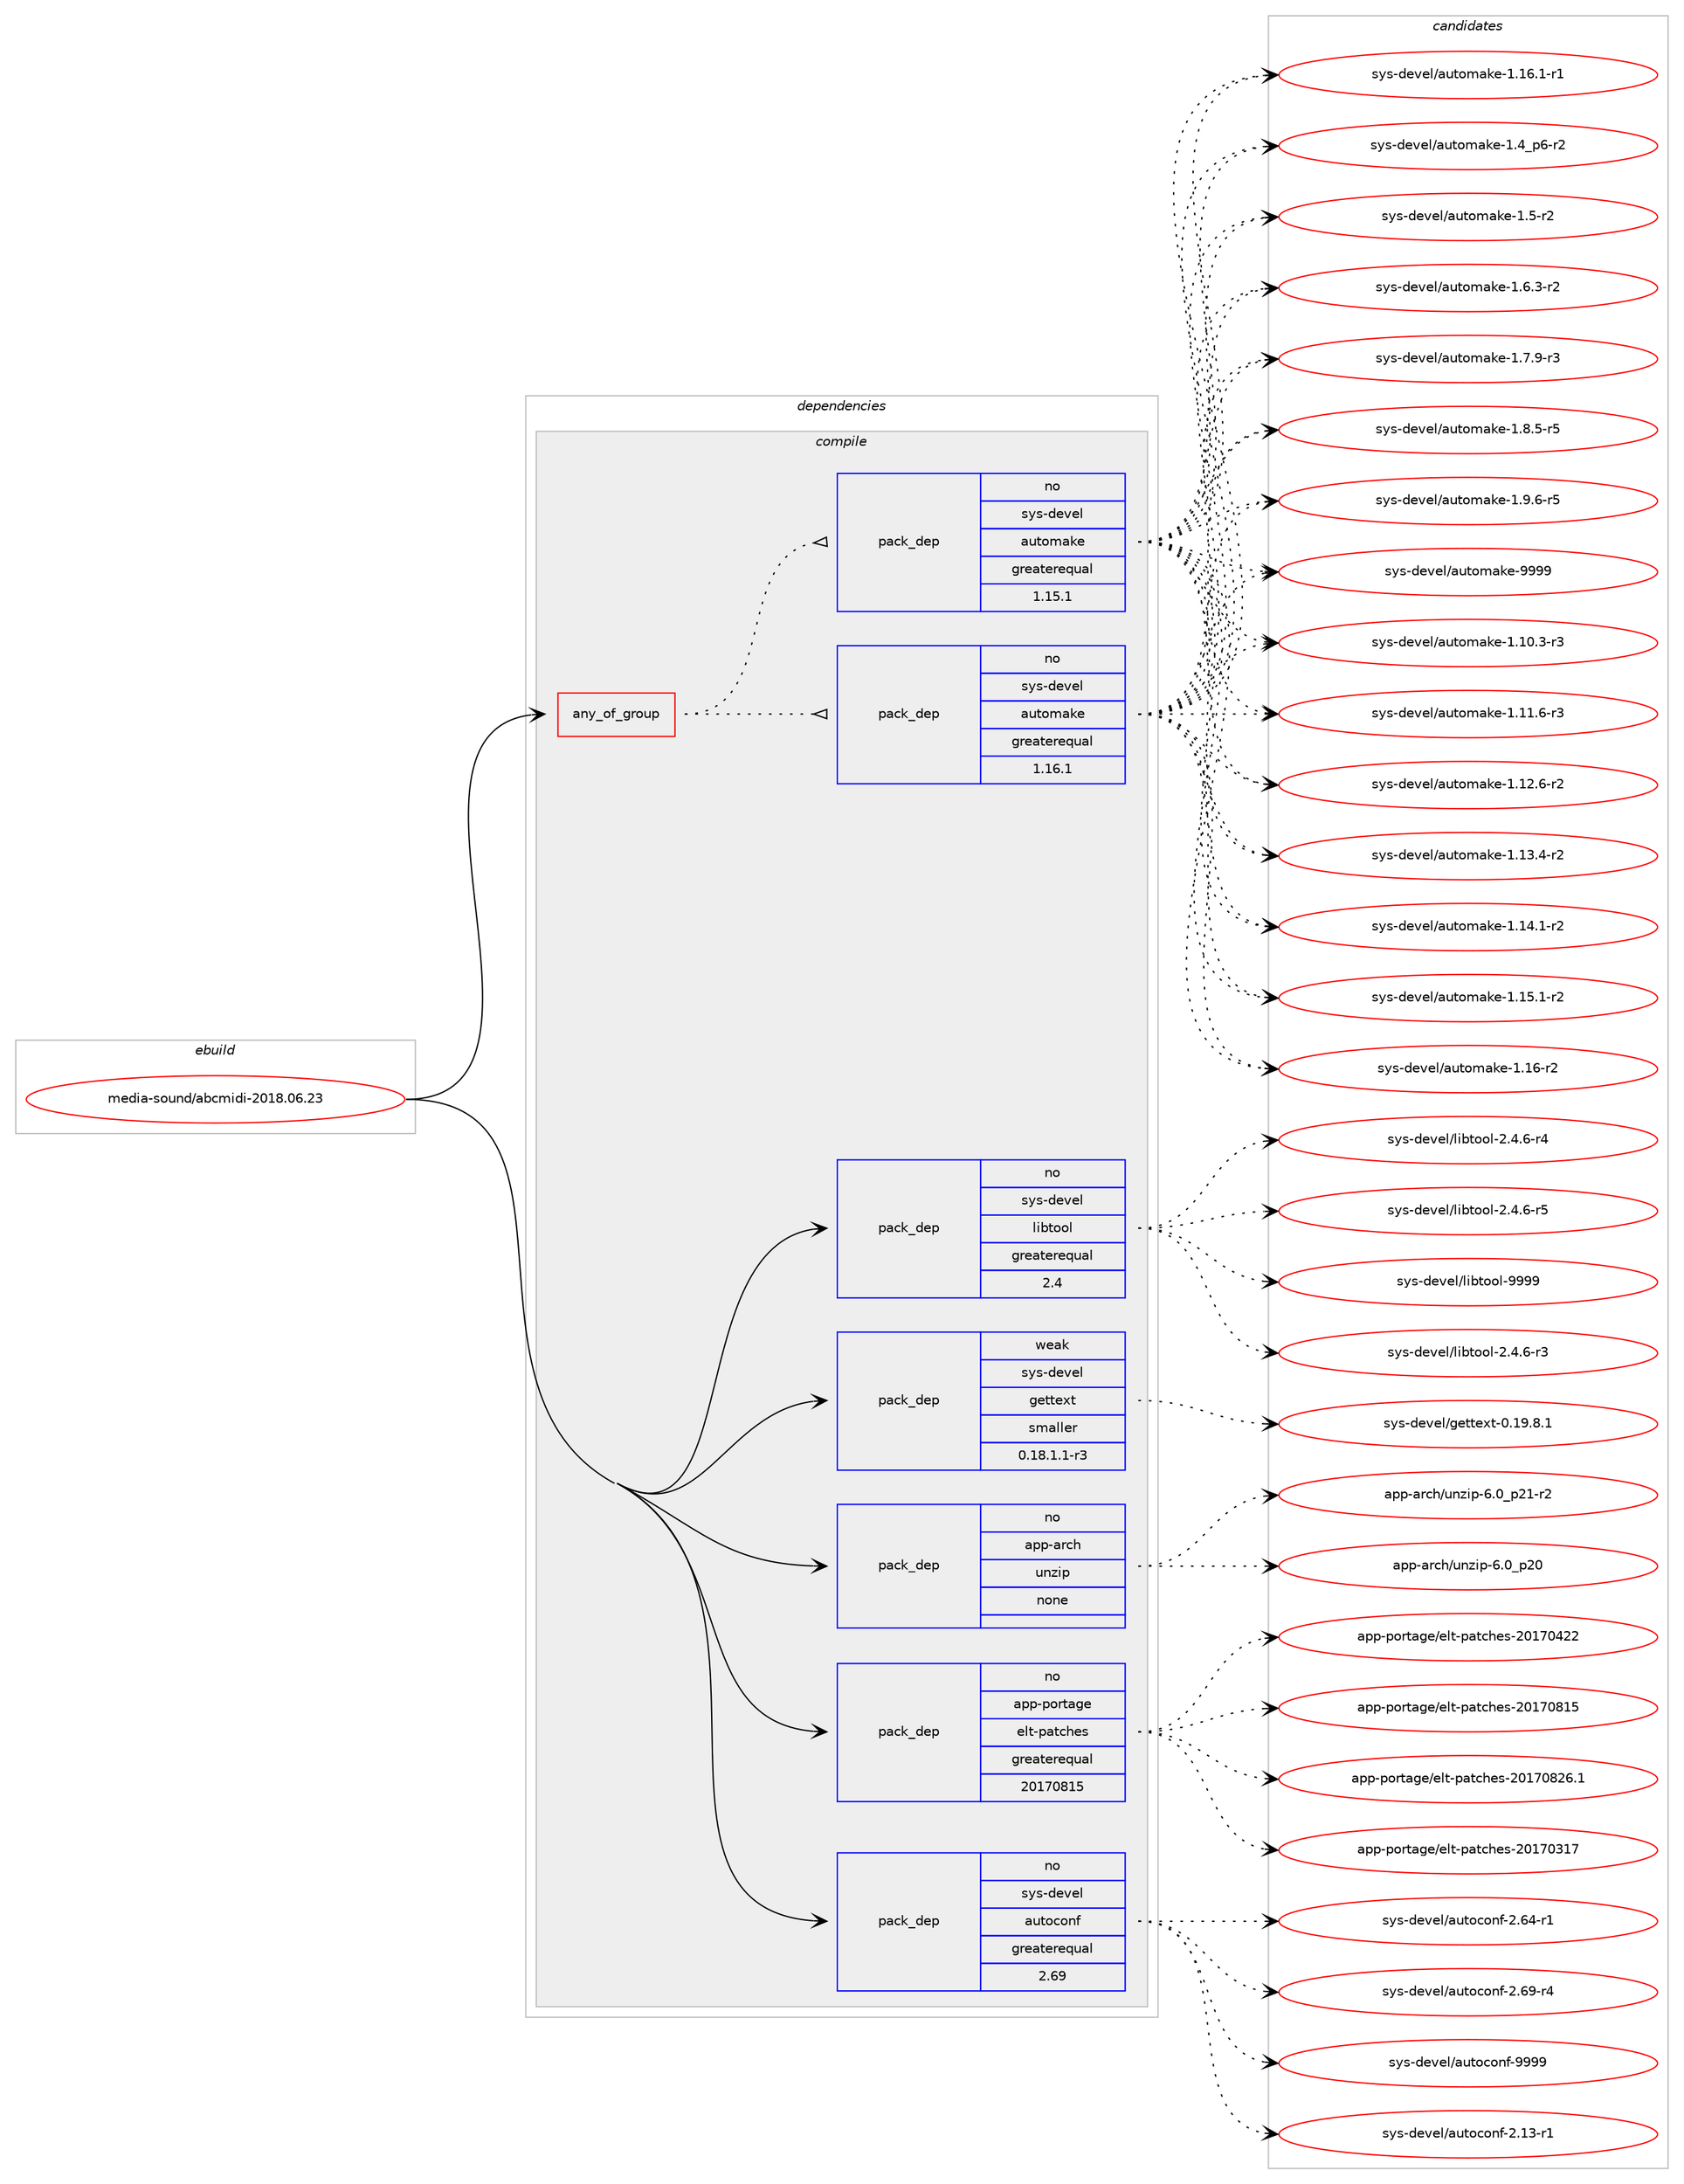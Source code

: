 digraph prolog {

# *************
# Graph options
# *************

newrank=true;
concentrate=true;
compound=true;
graph [rankdir=LR,fontname=Helvetica,fontsize=10,ranksep=1.5];#, ranksep=2.5, nodesep=0.2];
edge  [arrowhead=vee];
node  [fontname=Helvetica,fontsize=10];

# **********
# The ebuild
# **********

subgraph cluster_leftcol {
color=gray;
rank=same;
label=<<i>ebuild</i>>;
id [label="media-sound/abcmidi-2018.06.23", color=red, width=4, href="../media-sound/abcmidi-2018.06.23.svg"];
}

# ****************
# The dependencies
# ****************

subgraph cluster_midcol {
color=gray;
label=<<i>dependencies</i>>;
subgraph cluster_compile {
fillcolor="#eeeeee";
style=filled;
label=<<i>compile</i>>;
subgraph any25418 {
dependency1623993 [label=<<TABLE BORDER="0" CELLBORDER="1" CELLSPACING="0" CELLPADDING="4"><TR><TD CELLPADDING="10">any_of_group</TD></TR></TABLE>>, shape=none, color=red];subgraph pack1161112 {
dependency1623994 [label=<<TABLE BORDER="0" CELLBORDER="1" CELLSPACING="0" CELLPADDING="4" WIDTH="220"><TR><TD ROWSPAN="6" CELLPADDING="30">pack_dep</TD></TR><TR><TD WIDTH="110">no</TD></TR><TR><TD>sys-devel</TD></TR><TR><TD>automake</TD></TR><TR><TD>greaterequal</TD></TR><TR><TD>1.16.1</TD></TR></TABLE>>, shape=none, color=blue];
}
dependency1623993:e -> dependency1623994:w [weight=20,style="dotted",arrowhead="oinv"];
subgraph pack1161113 {
dependency1623995 [label=<<TABLE BORDER="0" CELLBORDER="1" CELLSPACING="0" CELLPADDING="4" WIDTH="220"><TR><TD ROWSPAN="6" CELLPADDING="30">pack_dep</TD></TR><TR><TD WIDTH="110">no</TD></TR><TR><TD>sys-devel</TD></TR><TR><TD>automake</TD></TR><TR><TD>greaterequal</TD></TR><TR><TD>1.15.1</TD></TR></TABLE>>, shape=none, color=blue];
}
dependency1623993:e -> dependency1623995:w [weight=20,style="dotted",arrowhead="oinv"];
}
id:e -> dependency1623993:w [weight=20,style="solid",arrowhead="vee"];
subgraph pack1161114 {
dependency1623996 [label=<<TABLE BORDER="0" CELLBORDER="1" CELLSPACING="0" CELLPADDING="4" WIDTH="220"><TR><TD ROWSPAN="6" CELLPADDING="30">pack_dep</TD></TR><TR><TD WIDTH="110">no</TD></TR><TR><TD>app-arch</TD></TR><TR><TD>unzip</TD></TR><TR><TD>none</TD></TR><TR><TD></TD></TR></TABLE>>, shape=none, color=blue];
}
id:e -> dependency1623996:w [weight=20,style="solid",arrowhead="vee"];
subgraph pack1161115 {
dependency1623997 [label=<<TABLE BORDER="0" CELLBORDER="1" CELLSPACING="0" CELLPADDING="4" WIDTH="220"><TR><TD ROWSPAN="6" CELLPADDING="30">pack_dep</TD></TR><TR><TD WIDTH="110">no</TD></TR><TR><TD>app-portage</TD></TR><TR><TD>elt-patches</TD></TR><TR><TD>greaterequal</TD></TR><TR><TD>20170815</TD></TR></TABLE>>, shape=none, color=blue];
}
id:e -> dependency1623997:w [weight=20,style="solid",arrowhead="vee"];
subgraph pack1161116 {
dependency1623998 [label=<<TABLE BORDER="0" CELLBORDER="1" CELLSPACING="0" CELLPADDING="4" WIDTH="220"><TR><TD ROWSPAN="6" CELLPADDING="30">pack_dep</TD></TR><TR><TD WIDTH="110">no</TD></TR><TR><TD>sys-devel</TD></TR><TR><TD>autoconf</TD></TR><TR><TD>greaterequal</TD></TR><TR><TD>2.69</TD></TR></TABLE>>, shape=none, color=blue];
}
id:e -> dependency1623998:w [weight=20,style="solid",arrowhead="vee"];
subgraph pack1161117 {
dependency1623999 [label=<<TABLE BORDER="0" CELLBORDER="1" CELLSPACING="0" CELLPADDING="4" WIDTH="220"><TR><TD ROWSPAN="6" CELLPADDING="30">pack_dep</TD></TR><TR><TD WIDTH="110">no</TD></TR><TR><TD>sys-devel</TD></TR><TR><TD>libtool</TD></TR><TR><TD>greaterequal</TD></TR><TR><TD>2.4</TD></TR></TABLE>>, shape=none, color=blue];
}
id:e -> dependency1623999:w [weight=20,style="solid",arrowhead="vee"];
subgraph pack1161118 {
dependency1624000 [label=<<TABLE BORDER="0" CELLBORDER="1" CELLSPACING="0" CELLPADDING="4" WIDTH="220"><TR><TD ROWSPAN="6" CELLPADDING="30">pack_dep</TD></TR><TR><TD WIDTH="110">weak</TD></TR><TR><TD>sys-devel</TD></TR><TR><TD>gettext</TD></TR><TR><TD>smaller</TD></TR><TR><TD>0.18.1.1-r3</TD></TR></TABLE>>, shape=none, color=blue];
}
id:e -> dependency1624000:w [weight=20,style="solid",arrowhead="vee"];
}
subgraph cluster_compileandrun {
fillcolor="#eeeeee";
style=filled;
label=<<i>compile and run</i>>;
}
subgraph cluster_run {
fillcolor="#eeeeee";
style=filled;
label=<<i>run</i>>;
}
}

# **************
# The candidates
# **************

subgraph cluster_choices {
rank=same;
color=gray;
label=<<i>candidates</i>>;

subgraph choice1161112 {
color=black;
nodesep=1;
choice11512111545100101118101108479711711611110997107101454946494846514511451 [label="sys-devel/automake-1.10.3-r3", color=red, width=4,href="../sys-devel/automake-1.10.3-r3.svg"];
choice11512111545100101118101108479711711611110997107101454946494946544511451 [label="sys-devel/automake-1.11.6-r3", color=red, width=4,href="../sys-devel/automake-1.11.6-r3.svg"];
choice11512111545100101118101108479711711611110997107101454946495046544511450 [label="sys-devel/automake-1.12.6-r2", color=red, width=4,href="../sys-devel/automake-1.12.6-r2.svg"];
choice11512111545100101118101108479711711611110997107101454946495146524511450 [label="sys-devel/automake-1.13.4-r2", color=red, width=4,href="../sys-devel/automake-1.13.4-r2.svg"];
choice11512111545100101118101108479711711611110997107101454946495246494511450 [label="sys-devel/automake-1.14.1-r2", color=red, width=4,href="../sys-devel/automake-1.14.1-r2.svg"];
choice11512111545100101118101108479711711611110997107101454946495346494511450 [label="sys-devel/automake-1.15.1-r2", color=red, width=4,href="../sys-devel/automake-1.15.1-r2.svg"];
choice1151211154510010111810110847971171161111099710710145494649544511450 [label="sys-devel/automake-1.16-r2", color=red, width=4,href="../sys-devel/automake-1.16-r2.svg"];
choice11512111545100101118101108479711711611110997107101454946495446494511449 [label="sys-devel/automake-1.16.1-r1", color=red, width=4,href="../sys-devel/automake-1.16.1-r1.svg"];
choice115121115451001011181011084797117116111109971071014549465295112544511450 [label="sys-devel/automake-1.4_p6-r2", color=red, width=4,href="../sys-devel/automake-1.4_p6-r2.svg"];
choice11512111545100101118101108479711711611110997107101454946534511450 [label="sys-devel/automake-1.5-r2", color=red, width=4,href="../sys-devel/automake-1.5-r2.svg"];
choice115121115451001011181011084797117116111109971071014549465446514511450 [label="sys-devel/automake-1.6.3-r2", color=red, width=4,href="../sys-devel/automake-1.6.3-r2.svg"];
choice115121115451001011181011084797117116111109971071014549465546574511451 [label="sys-devel/automake-1.7.9-r3", color=red, width=4,href="../sys-devel/automake-1.7.9-r3.svg"];
choice115121115451001011181011084797117116111109971071014549465646534511453 [label="sys-devel/automake-1.8.5-r5", color=red, width=4,href="../sys-devel/automake-1.8.5-r5.svg"];
choice115121115451001011181011084797117116111109971071014549465746544511453 [label="sys-devel/automake-1.9.6-r5", color=red, width=4,href="../sys-devel/automake-1.9.6-r5.svg"];
choice115121115451001011181011084797117116111109971071014557575757 [label="sys-devel/automake-9999", color=red, width=4,href="../sys-devel/automake-9999.svg"];
dependency1623994:e -> choice11512111545100101118101108479711711611110997107101454946494846514511451:w [style=dotted,weight="100"];
dependency1623994:e -> choice11512111545100101118101108479711711611110997107101454946494946544511451:w [style=dotted,weight="100"];
dependency1623994:e -> choice11512111545100101118101108479711711611110997107101454946495046544511450:w [style=dotted,weight="100"];
dependency1623994:e -> choice11512111545100101118101108479711711611110997107101454946495146524511450:w [style=dotted,weight="100"];
dependency1623994:e -> choice11512111545100101118101108479711711611110997107101454946495246494511450:w [style=dotted,weight="100"];
dependency1623994:e -> choice11512111545100101118101108479711711611110997107101454946495346494511450:w [style=dotted,weight="100"];
dependency1623994:e -> choice1151211154510010111810110847971171161111099710710145494649544511450:w [style=dotted,weight="100"];
dependency1623994:e -> choice11512111545100101118101108479711711611110997107101454946495446494511449:w [style=dotted,weight="100"];
dependency1623994:e -> choice115121115451001011181011084797117116111109971071014549465295112544511450:w [style=dotted,weight="100"];
dependency1623994:e -> choice11512111545100101118101108479711711611110997107101454946534511450:w [style=dotted,weight="100"];
dependency1623994:e -> choice115121115451001011181011084797117116111109971071014549465446514511450:w [style=dotted,weight="100"];
dependency1623994:e -> choice115121115451001011181011084797117116111109971071014549465546574511451:w [style=dotted,weight="100"];
dependency1623994:e -> choice115121115451001011181011084797117116111109971071014549465646534511453:w [style=dotted,weight="100"];
dependency1623994:e -> choice115121115451001011181011084797117116111109971071014549465746544511453:w [style=dotted,weight="100"];
dependency1623994:e -> choice115121115451001011181011084797117116111109971071014557575757:w [style=dotted,weight="100"];
}
subgraph choice1161113 {
color=black;
nodesep=1;
choice11512111545100101118101108479711711611110997107101454946494846514511451 [label="sys-devel/automake-1.10.3-r3", color=red, width=4,href="../sys-devel/automake-1.10.3-r3.svg"];
choice11512111545100101118101108479711711611110997107101454946494946544511451 [label="sys-devel/automake-1.11.6-r3", color=red, width=4,href="../sys-devel/automake-1.11.6-r3.svg"];
choice11512111545100101118101108479711711611110997107101454946495046544511450 [label="sys-devel/automake-1.12.6-r2", color=red, width=4,href="../sys-devel/automake-1.12.6-r2.svg"];
choice11512111545100101118101108479711711611110997107101454946495146524511450 [label="sys-devel/automake-1.13.4-r2", color=red, width=4,href="../sys-devel/automake-1.13.4-r2.svg"];
choice11512111545100101118101108479711711611110997107101454946495246494511450 [label="sys-devel/automake-1.14.1-r2", color=red, width=4,href="../sys-devel/automake-1.14.1-r2.svg"];
choice11512111545100101118101108479711711611110997107101454946495346494511450 [label="sys-devel/automake-1.15.1-r2", color=red, width=4,href="../sys-devel/automake-1.15.1-r2.svg"];
choice1151211154510010111810110847971171161111099710710145494649544511450 [label="sys-devel/automake-1.16-r2", color=red, width=4,href="../sys-devel/automake-1.16-r2.svg"];
choice11512111545100101118101108479711711611110997107101454946495446494511449 [label="sys-devel/automake-1.16.1-r1", color=red, width=4,href="../sys-devel/automake-1.16.1-r1.svg"];
choice115121115451001011181011084797117116111109971071014549465295112544511450 [label="sys-devel/automake-1.4_p6-r2", color=red, width=4,href="../sys-devel/automake-1.4_p6-r2.svg"];
choice11512111545100101118101108479711711611110997107101454946534511450 [label="sys-devel/automake-1.5-r2", color=red, width=4,href="../sys-devel/automake-1.5-r2.svg"];
choice115121115451001011181011084797117116111109971071014549465446514511450 [label="sys-devel/automake-1.6.3-r2", color=red, width=4,href="../sys-devel/automake-1.6.3-r2.svg"];
choice115121115451001011181011084797117116111109971071014549465546574511451 [label="sys-devel/automake-1.7.9-r3", color=red, width=4,href="../sys-devel/automake-1.7.9-r3.svg"];
choice115121115451001011181011084797117116111109971071014549465646534511453 [label="sys-devel/automake-1.8.5-r5", color=red, width=4,href="../sys-devel/automake-1.8.5-r5.svg"];
choice115121115451001011181011084797117116111109971071014549465746544511453 [label="sys-devel/automake-1.9.6-r5", color=red, width=4,href="../sys-devel/automake-1.9.6-r5.svg"];
choice115121115451001011181011084797117116111109971071014557575757 [label="sys-devel/automake-9999", color=red, width=4,href="../sys-devel/automake-9999.svg"];
dependency1623995:e -> choice11512111545100101118101108479711711611110997107101454946494846514511451:w [style=dotted,weight="100"];
dependency1623995:e -> choice11512111545100101118101108479711711611110997107101454946494946544511451:w [style=dotted,weight="100"];
dependency1623995:e -> choice11512111545100101118101108479711711611110997107101454946495046544511450:w [style=dotted,weight="100"];
dependency1623995:e -> choice11512111545100101118101108479711711611110997107101454946495146524511450:w [style=dotted,weight="100"];
dependency1623995:e -> choice11512111545100101118101108479711711611110997107101454946495246494511450:w [style=dotted,weight="100"];
dependency1623995:e -> choice11512111545100101118101108479711711611110997107101454946495346494511450:w [style=dotted,weight="100"];
dependency1623995:e -> choice1151211154510010111810110847971171161111099710710145494649544511450:w [style=dotted,weight="100"];
dependency1623995:e -> choice11512111545100101118101108479711711611110997107101454946495446494511449:w [style=dotted,weight="100"];
dependency1623995:e -> choice115121115451001011181011084797117116111109971071014549465295112544511450:w [style=dotted,weight="100"];
dependency1623995:e -> choice11512111545100101118101108479711711611110997107101454946534511450:w [style=dotted,weight="100"];
dependency1623995:e -> choice115121115451001011181011084797117116111109971071014549465446514511450:w [style=dotted,weight="100"];
dependency1623995:e -> choice115121115451001011181011084797117116111109971071014549465546574511451:w [style=dotted,weight="100"];
dependency1623995:e -> choice115121115451001011181011084797117116111109971071014549465646534511453:w [style=dotted,weight="100"];
dependency1623995:e -> choice115121115451001011181011084797117116111109971071014549465746544511453:w [style=dotted,weight="100"];
dependency1623995:e -> choice115121115451001011181011084797117116111109971071014557575757:w [style=dotted,weight="100"];
}
subgraph choice1161114 {
color=black;
nodesep=1;
choice971121124597114991044711711012210511245544648951125048 [label="app-arch/unzip-6.0_p20", color=red, width=4,href="../app-arch/unzip-6.0_p20.svg"];
choice9711211245971149910447117110122105112455446489511250494511450 [label="app-arch/unzip-6.0_p21-r2", color=red, width=4,href="../app-arch/unzip-6.0_p21-r2.svg"];
dependency1623996:e -> choice971121124597114991044711711012210511245544648951125048:w [style=dotted,weight="100"];
dependency1623996:e -> choice9711211245971149910447117110122105112455446489511250494511450:w [style=dotted,weight="100"];
}
subgraph choice1161115 {
color=black;
nodesep=1;
choice97112112451121111141169710310147101108116451129711699104101115455048495548514955 [label="app-portage/elt-patches-20170317", color=red, width=4,href="../app-portage/elt-patches-20170317.svg"];
choice97112112451121111141169710310147101108116451129711699104101115455048495548525050 [label="app-portage/elt-patches-20170422", color=red, width=4,href="../app-portage/elt-patches-20170422.svg"];
choice97112112451121111141169710310147101108116451129711699104101115455048495548564953 [label="app-portage/elt-patches-20170815", color=red, width=4,href="../app-portage/elt-patches-20170815.svg"];
choice971121124511211111411697103101471011081164511297116991041011154550484955485650544649 [label="app-portage/elt-patches-20170826.1", color=red, width=4,href="../app-portage/elt-patches-20170826.1.svg"];
dependency1623997:e -> choice97112112451121111141169710310147101108116451129711699104101115455048495548514955:w [style=dotted,weight="100"];
dependency1623997:e -> choice97112112451121111141169710310147101108116451129711699104101115455048495548525050:w [style=dotted,weight="100"];
dependency1623997:e -> choice97112112451121111141169710310147101108116451129711699104101115455048495548564953:w [style=dotted,weight="100"];
dependency1623997:e -> choice971121124511211111411697103101471011081164511297116991041011154550484955485650544649:w [style=dotted,weight="100"];
}
subgraph choice1161116 {
color=black;
nodesep=1;
choice1151211154510010111810110847971171161119911111010245504649514511449 [label="sys-devel/autoconf-2.13-r1", color=red, width=4,href="../sys-devel/autoconf-2.13-r1.svg"];
choice1151211154510010111810110847971171161119911111010245504654524511449 [label="sys-devel/autoconf-2.64-r1", color=red, width=4,href="../sys-devel/autoconf-2.64-r1.svg"];
choice1151211154510010111810110847971171161119911111010245504654574511452 [label="sys-devel/autoconf-2.69-r4", color=red, width=4,href="../sys-devel/autoconf-2.69-r4.svg"];
choice115121115451001011181011084797117116111991111101024557575757 [label="sys-devel/autoconf-9999", color=red, width=4,href="../sys-devel/autoconf-9999.svg"];
dependency1623998:e -> choice1151211154510010111810110847971171161119911111010245504649514511449:w [style=dotted,weight="100"];
dependency1623998:e -> choice1151211154510010111810110847971171161119911111010245504654524511449:w [style=dotted,weight="100"];
dependency1623998:e -> choice1151211154510010111810110847971171161119911111010245504654574511452:w [style=dotted,weight="100"];
dependency1623998:e -> choice115121115451001011181011084797117116111991111101024557575757:w [style=dotted,weight="100"];
}
subgraph choice1161117 {
color=black;
nodesep=1;
choice1151211154510010111810110847108105981161111111084550465246544511451 [label="sys-devel/libtool-2.4.6-r3", color=red, width=4,href="../sys-devel/libtool-2.4.6-r3.svg"];
choice1151211154510010111810110847108105981161111111084550465246544511452 [label="sys-devel/libtool-2.4.6-r4", color=red, width=4,href="../sys-devel/libtool-2.4.6-r4.svg"];
choice1151211154510010111810110847108105981161111111084550465246544511453 [label="sys-devel/libtool-2.4.6-r5", color=red, width=4,href="../sys-devel/libtool-2.4.6-r5.svg"];
choice1151211154510010111810110847108105981161111111084557575757 [label="sys-devel/libtool-9999", color=red, width=4,href="../sys-devel/libtool-9999.svg"];
dependency1623999:e -> choice1151211154510010111810110847108105981161111111084550465246544511451:w [style=dotted,weight="100"];
dependency1623999:e -> choice1151211154510010111810110847108105981161111111084550465246544511452:w [style=dotted,weight="100"];
dependency1623999:e -> choice1151211154510010111810110847108105981161111111084550465246544511453:w [style=dotted,weight="100"];
dependency1623999:e -> choice1151211154510010111810110847108105981161111111084557575757:w [style=dotted,weight="100"];
}
subgraph choice1161118 {
color=black;
nodesep=1;
choice1151211154510010111810110847103101116116101120116454846495746564649 [label="sys-devel/gettext-0.19.8.1", color=red, width=4,href="../sys-devel/gettext-0.19.8.1.svg"];
dependency1624000:e -> choice1151211154510010111810110847103101116116101120116454846495746564649:w [style=dotted,weight="100"];
}
}

}
